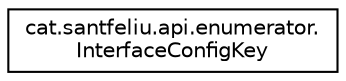 digraph "Graphical Class Hierarchy"
{
 // LATEX_PDF_SIZE
  edge [fontname="Helvetica",fontsize="10",labelfontname="Helvetica",labelfontsize="10"];
  node [fontname="Helvetica",fontsize="10",shape=record];
  rankdir="LR";
  Node0 [label="cat.santfeliu.api.enumerator.\lInterfaceConfigKey",height=0.2,width=0.4,color="black", fillcolor="white", style="filled",URL="$classcat_1_1santfeliu_1_1api_1_1enumerator_1_1_interface_config_key.html",tooltip=" "];
}
